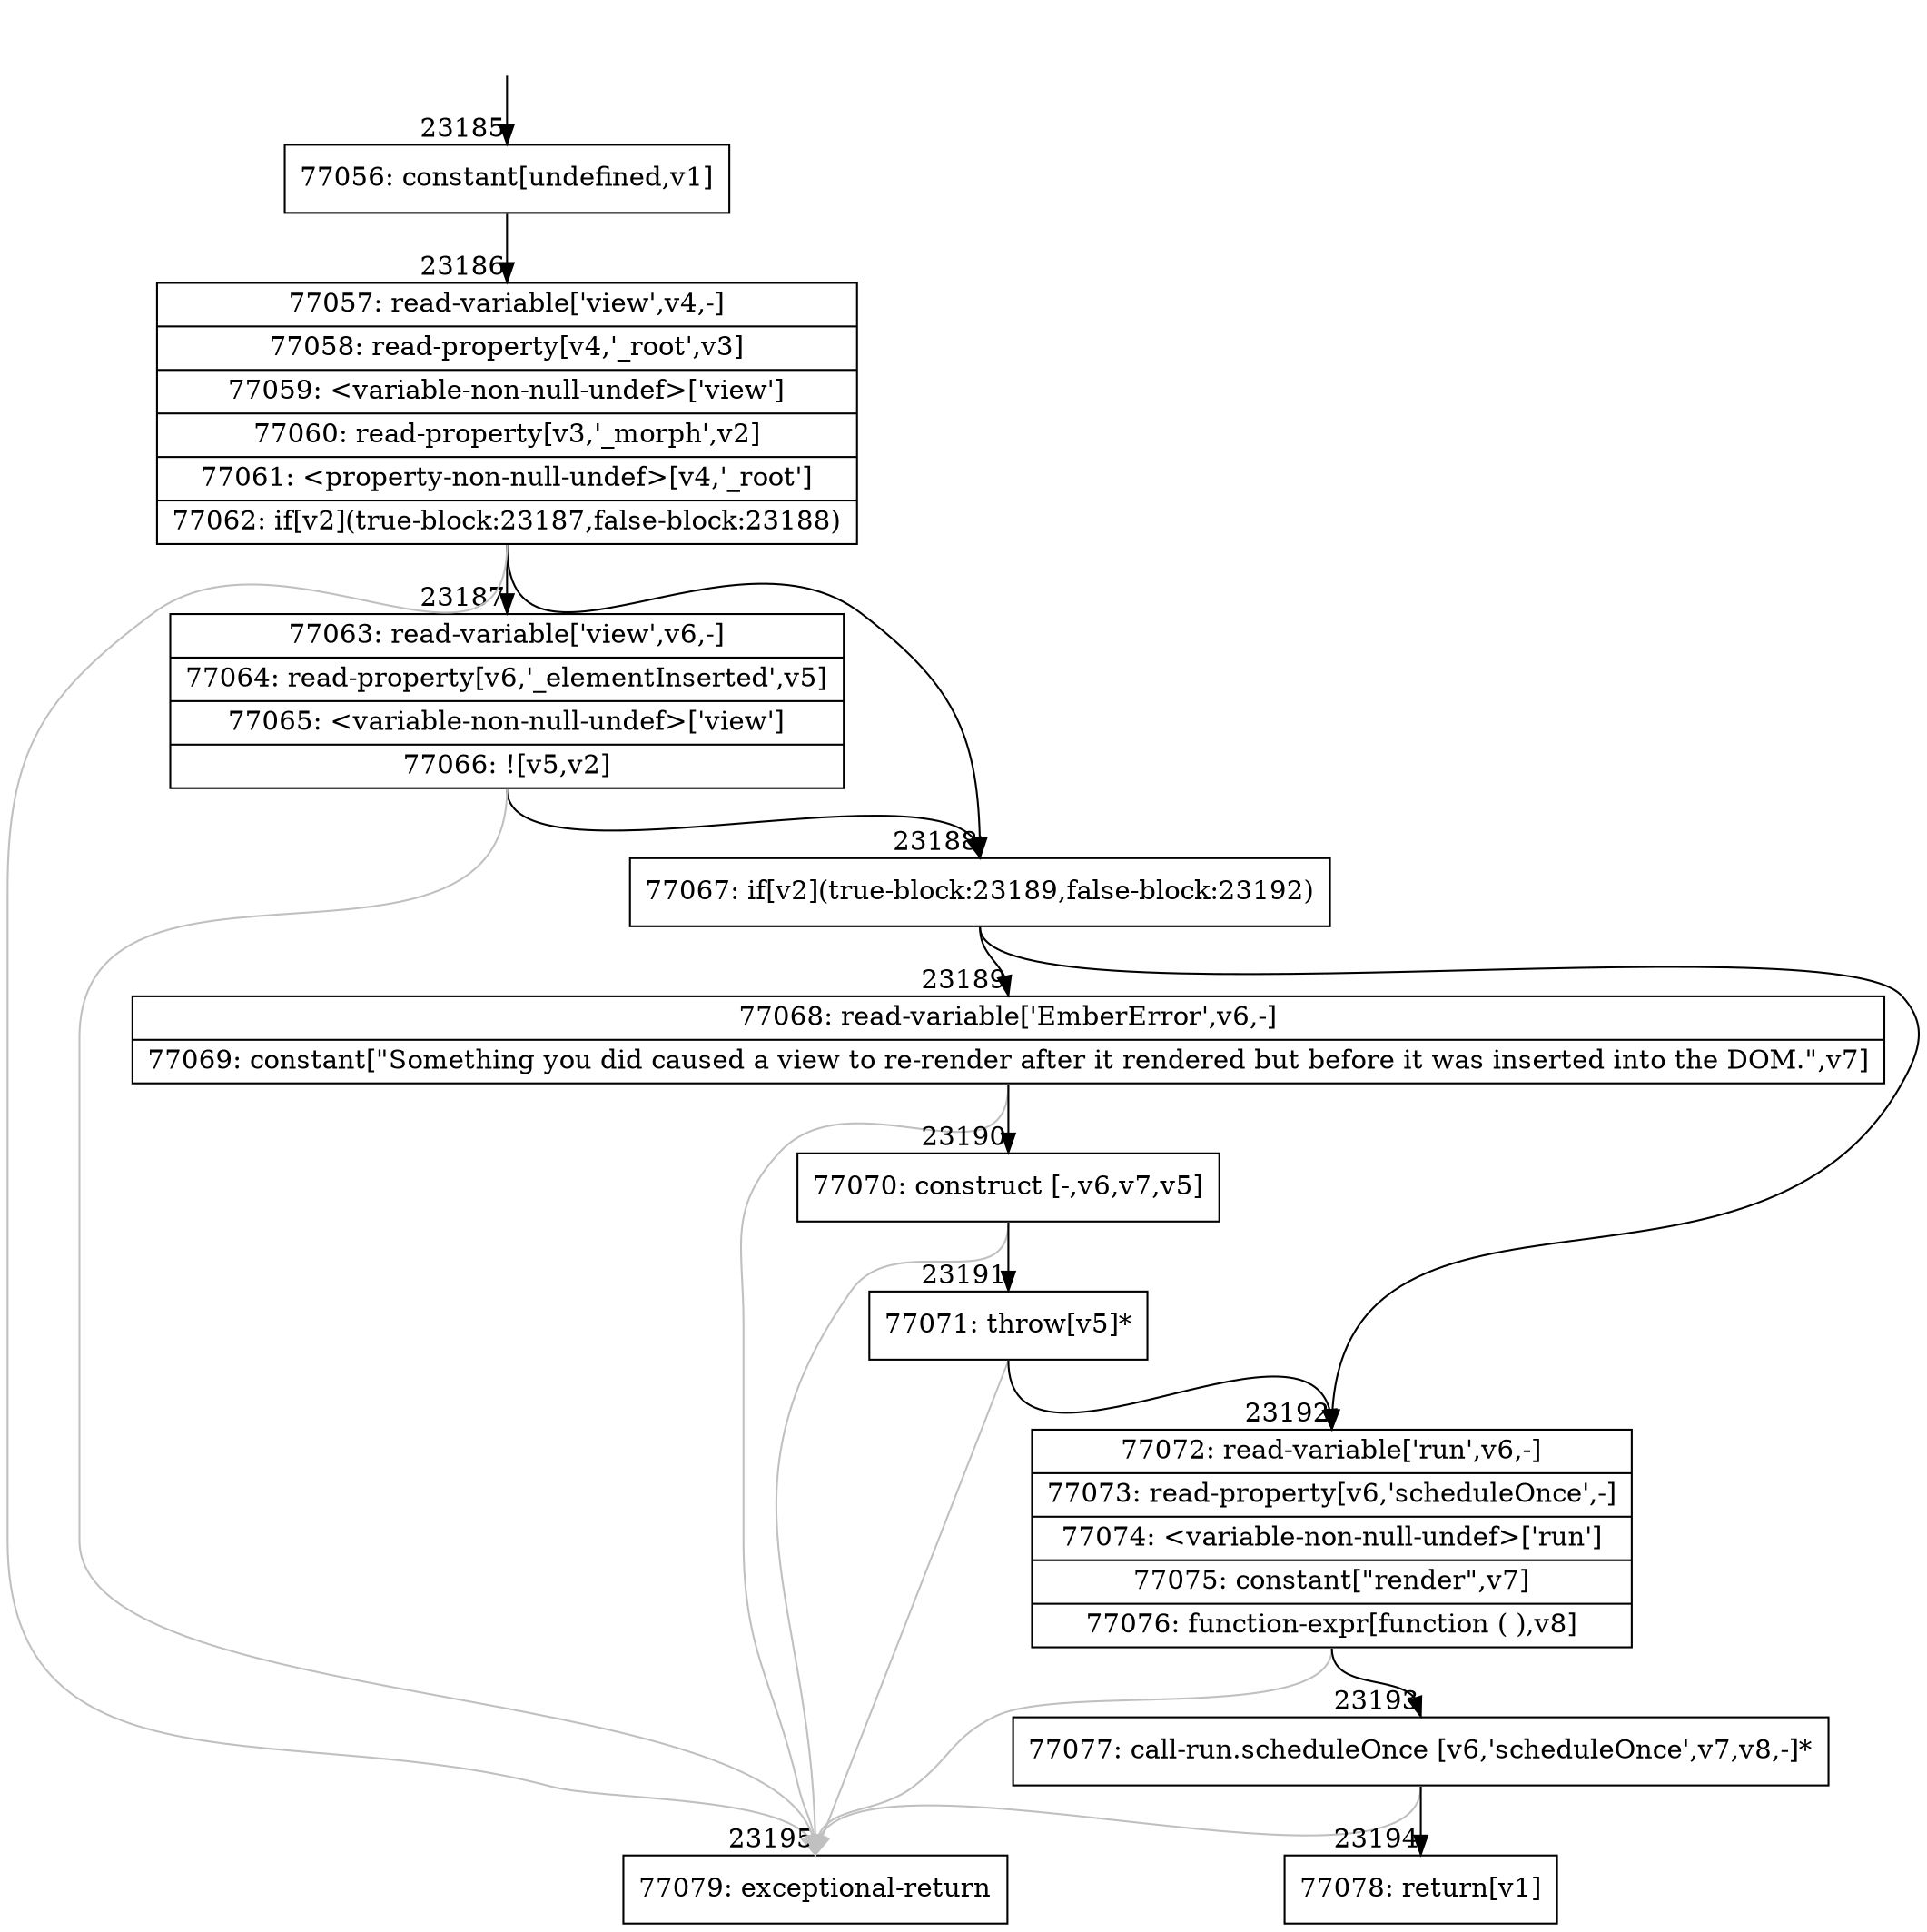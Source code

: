digraph {
rankdir="TD"
BB_entry2021[shape=none,label=""];
BB_entry2021 -> BB23185 [tailport=s, headport=n, headlabel="    23185"]
BB23185 [shape=record label="{77056: constant[undefined,v1]}" ] 
BB23185 -> BB23186 [tailport=s, headport=n, headlabel="      23186"]
BB23186 [shape=record label="{77057: read-variable['view',v4,-]|77058: read-property[v4,'_root',v3]|77059: \<variable-non-null-undef\>['view']|77060: read-property[v3,'_morph',v2]|77061: \<property-non-null-undef\>[v4,'_root']|77062: if[v2](true-block:23187,false-block:23188)}" ] 
BB23186 -> BB23188 [tailport=s, headport=n, headlabel="      23188"]
BB23186 -> BB23187 [tailport=s, headport=n, headlabel="      23187"]
BB23186 -> BB23195 [tailport=s, headport=n, color=gray, headlabel="      23195"]
BB23187 [shape=record label="{77063: read-variable['view',v6,-]|77064: read-property[v6,'_elementInserted',v5]|77065: \<variable-non-null-undef\>['view']|77066: ![v5,v2]}" ] 
BB23187 -> BB23188 [tailport=s, headport=n]
BB23187 -> BB23195 [tailport=s, headport=n, color=gray]
BB23188 [shape=record label="{77067: if[v2](true-block:23189,false-block:23192)}" ] 
BB23188 -> BB23189 [tailport=s, headport=n, headlabel="      23189"]
BB23188 -> BB23192 [tailport=s, headport=n, headlabel="      23192"]
BB23189 [shape=record label="{77068: read-variable['EmberError',v6,-]|77069: constant[\"Something you did caused a view to re-render after it rendered but before it was inserted into the DOM.\",v7]}" ] 
BB23189 -> BB23190 [tailport=s, headport=n, headlabel="      23190"]
BB23189 -> BB23195 [tailport=s, headport=n, color=gray]
BB23190 [shape=record label="{77070: construct [-,v6,v7,v5]}" ] 
BB23190 -> BB23191 [tailport=s, headport=n, headlabel="      23191"]
BB23190 -> BB23195 [tailport=s, headport=n, color=gray]
BB23191 [shape=record label="{77071: throw[v5]*}" ] 
BB23191 -> BB23192 [tailport=s, headport=n]
BB23191 -> BB23195 [tailport=s, headport=n, color=gray]
BB23192 [shape=record label="{77072: read-variable['run',v6,-]|77073: read-property[v6,'scheduleOnce',-]|77074: \<variable-non-null-undef\>['run']|77075: constant[\"render\",v7]|77076: function-expr[function ( ),v8]}" ] 
BB23192 -> BB23193 [tailport=s, headport=n, headlabel="      23193"]
BB23192 -> BB23195 [tailport=s, headport=n, color=gray]
BB23193 [shape=record label="{77077: call-run.scheduleOnce [v6,'scheduleOnce',v7,v8,-]*}" ] 
BB23193 -> BB23194 [tailport=s, headport=n, headlabel="      23194"]
BB23193 -> BB23195 [tailport=s, headport=n, color=gray]
BB23194 [shape=record label="{77078: return[v1]}" ] 
BB23195 [shape=record label="{77079: exceptional-return}" ] 
//#$~ 43266
}
